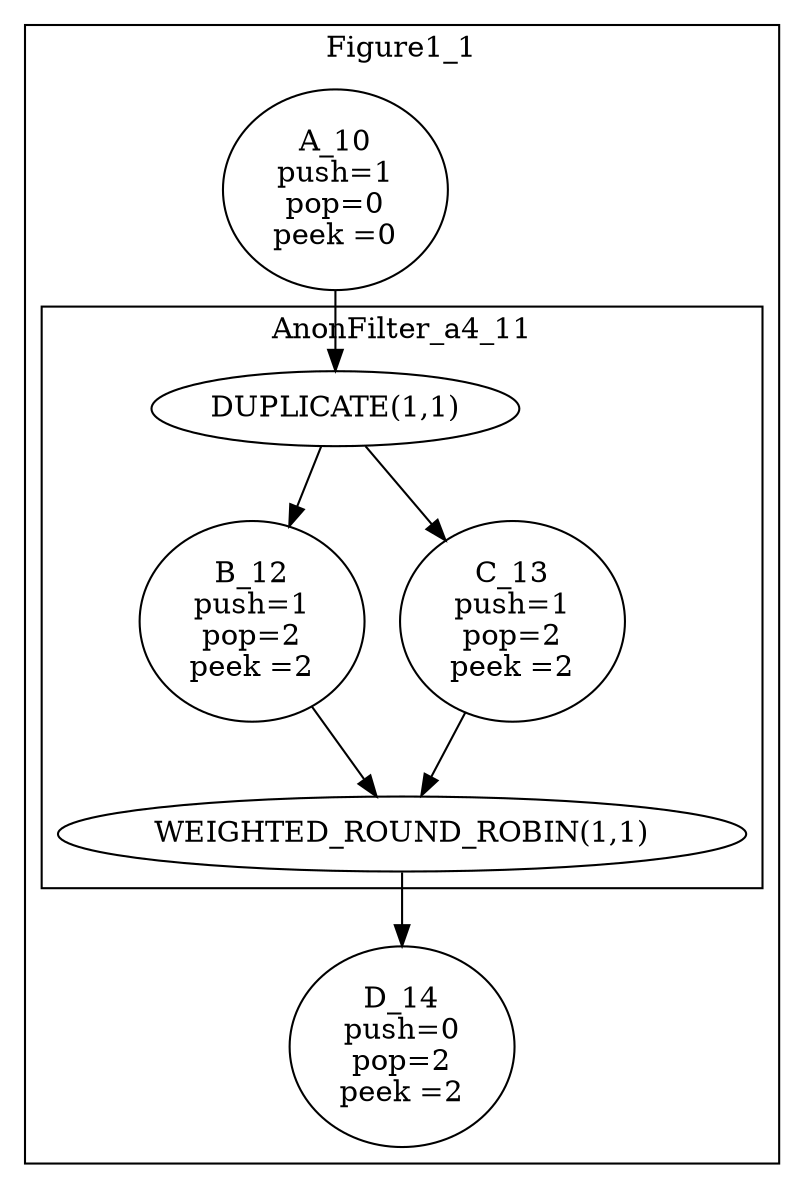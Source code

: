 digraph streamit {
subgraph cluster_node1 {
 label="Figure1_1";
node2 [ label="A_10\npush=1\npop=0\npeek =0" ]
subgraph cluster_node3 {
 label="AnonFilter_a4_11";
node4 [ label="DUPLICATE(1,1)" ]
node5 [ label="WEIGHTED_ROUND_ROBIN(1,1)" ]
node6 [ label="B_12\npush=1\npop=2\npeek =2" ]
node4 -> node6
node6 -> node5
node7 [ label="C_13\npush=1\npop=2\npeek =2" ]
node4 -> node7
node7 -> node5
}
node2 -> node4
node8 [ label="D_14\npush=0\npop=2\npeek =2" ]
node5 -> node8
}
}
